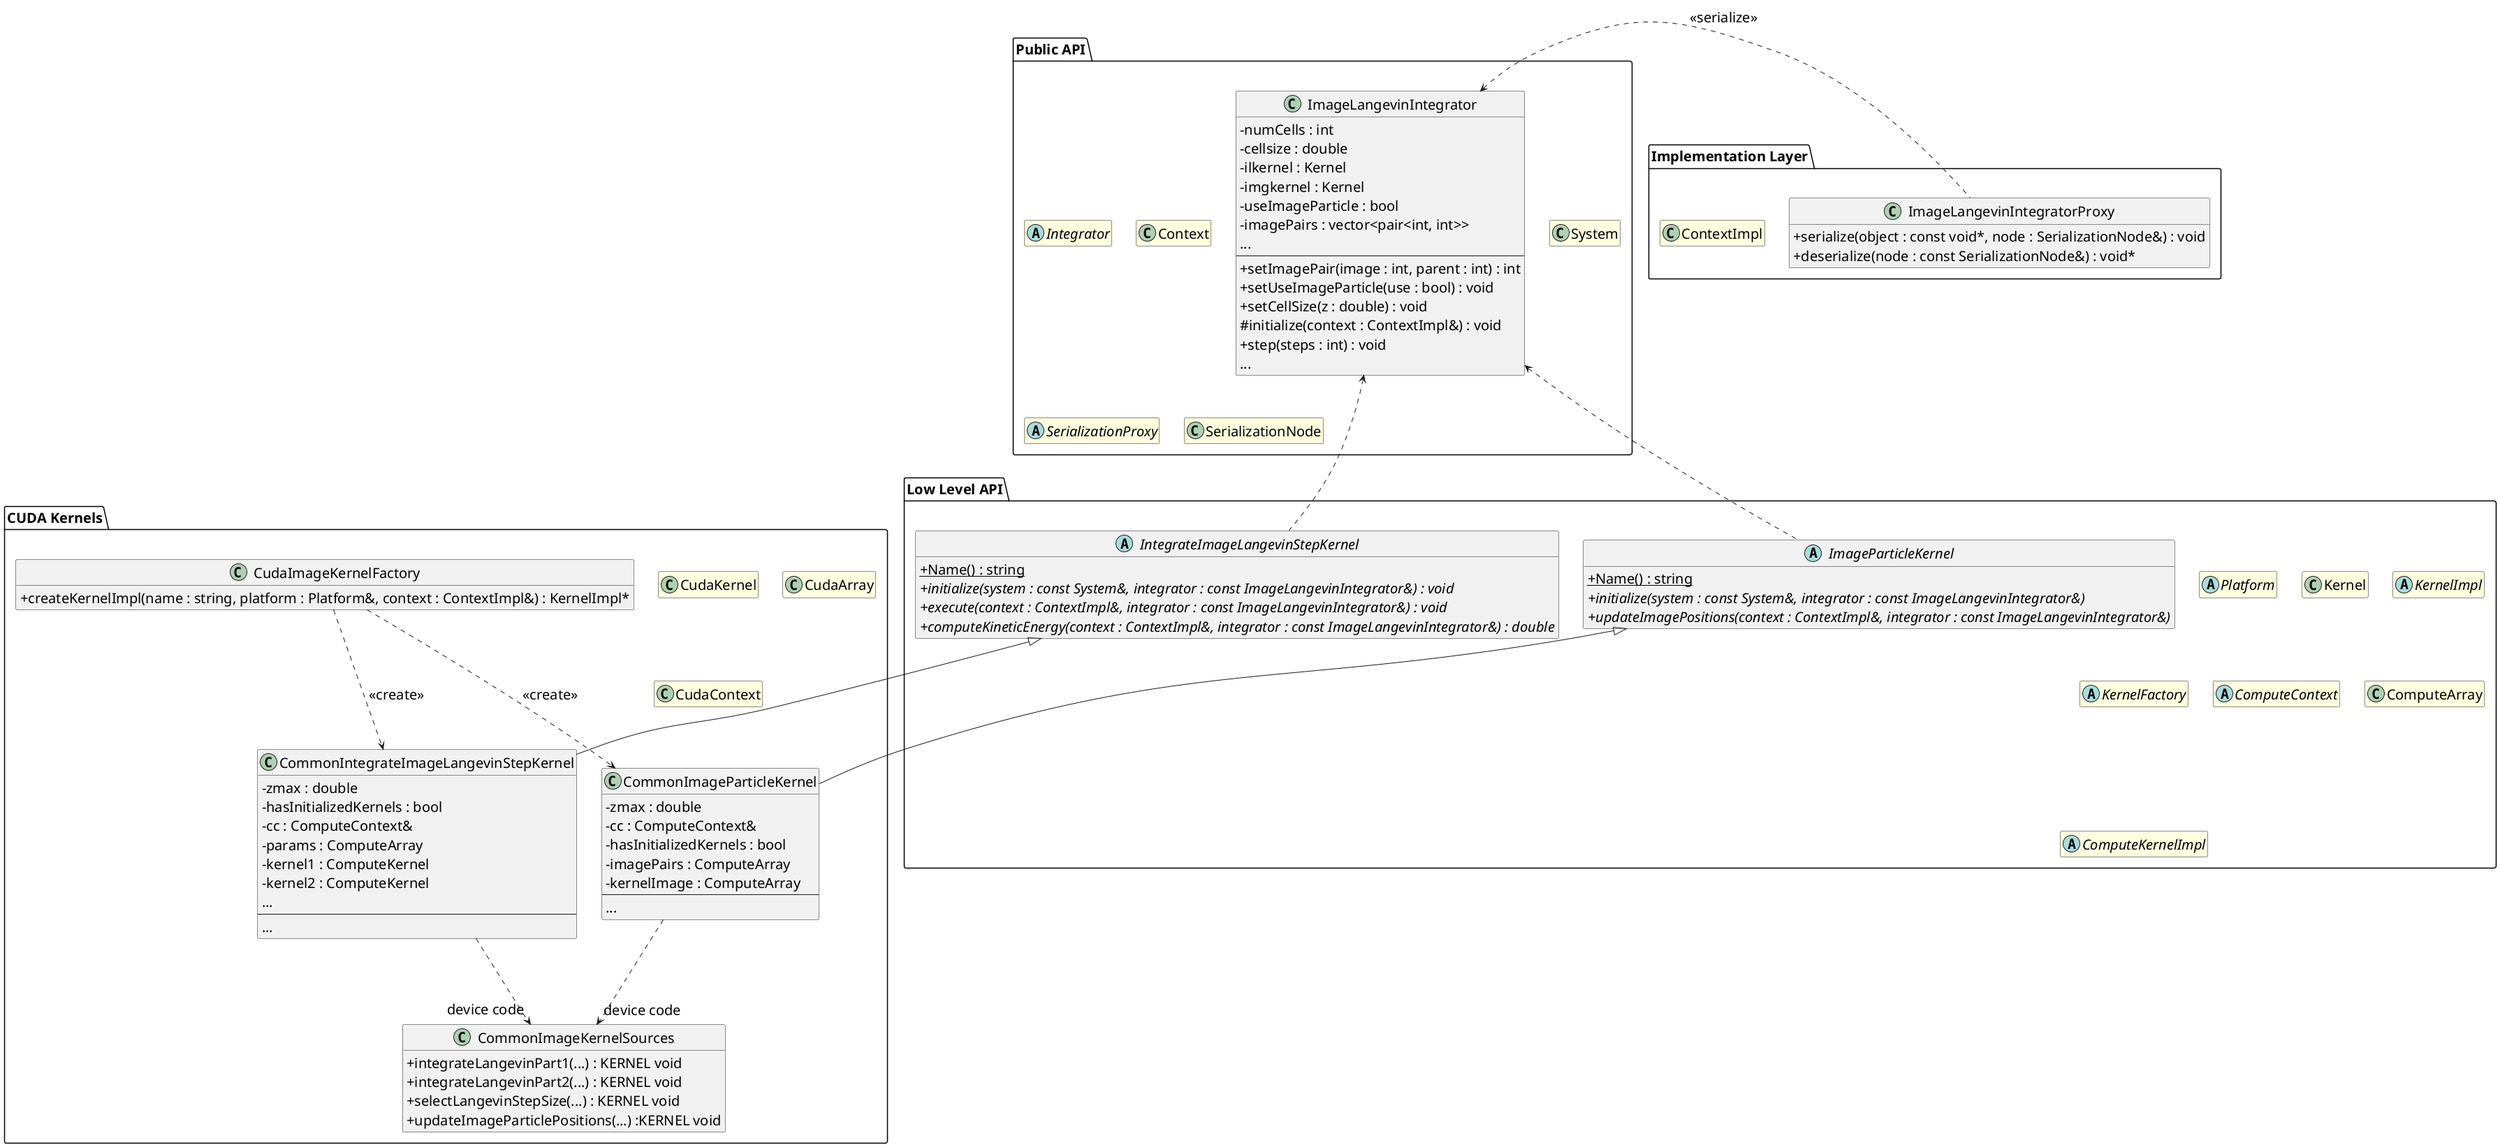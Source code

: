 @startuml

skinparam ClassAttributeIconSize 0
skinparam defaultFontSize 20
skinparam noteFontSize 40
hide empty fields
hide empty methods
/'
component "compA" as compA {
}
note left of compA #LightBlue
    This UML omits the relationships between classes in the OpenMM source code.

    The classes with the yellow background belongs to the OpenMM source code.
end note

hide compA
'/

/'
Integrator --> ContextImpl : friend

Kernel <-- ImageLangevinIntegrator
ContextImpl <... ImageLangevinIntegrator
Platform <-- KernelImpl
Platform ...> ContextImpl : <<friend>>
Platform *--> KernelFactory
'/
package "Public API" {
    'Integrator <|-- ImageLangevinIntegrator
    'Context <... ImageLangevinIntegrator
    abstract class Integrator #back:LightYellow {
    }
    class Context #back:LightYellow {
    }
    class System #back:LightYellow {
    }
    abstract class SerializationProxy #back:LightYellow
    class SerializationNode #back:LightYellow

    class ImageLangevinIntegrator{
        - numCells : int
        - cellsize : double
        - ilkernel : Kernel
        - imgkernel : Kernel
        - useImageParticle : bool
        - imagePairs : vector<pair<int, int>>
        ...
        --
        + setImagePair(image : int, parent : int) : int
        + setUseImageParticle(use : bool) : void
        + setCellSize(z : double) : void
        # initialize(context : ContextImpl&) : void
        + step(steps : int) : void
        ...
    }
}

package "Implementation Layer" {
    class ContextImpl #back:LightYellow
    'SerializationProxy <|-- ImageLangevinIntegratorProxy
    'SerializationNode <... ImageLangevinIntegratorProxy
    ImageLangevinIntegrator <..right. ImageLangevinIntegratorProxy : <<serialize>>
    class ImageLangevinIntegratorProxy{
        + serialize(object : const void*, node : SerializationNode&) : void
        + deserialize(node : const SerializationNode&) : void*
    }
}

package "Low Level API" {


    'System <... IntegrateImageLangevinStepKernel
    'Platform <... IntegrateImageLangevinStepKernel
    'ContextImpl <..down. IntegrateImageLangevinStepKernel
    'KernelImpl <|-- IntegrateImageLangevinStepKernel
    ImageLangevinIntegrator <..right. IntegrateImageLangevinStepKernel
    abstract class IntegrateImageLangevinStepKernel{
        {static} + Name() : string
        {abstract} + initialize(system : const System&, integrator : const ImageLangevinIntegrator&) : void
        {abstract} + execute(context : ContextImpl&, integrator : const ImageLangevinIntegrator&) : void
        {abstract} + computeKineticEnergy(context : ContextImpl&, integrator : const ImageLangevinIntegrator&) : double
    }
    abstract class Platform #back:LightYellow
    class Kernel #back:LightYellow
    abstract class KernelImpl #back:LightYellow
    abstract class KernelFactory #back:LightYellow
    abstract class ComputeContext #back:LightYellow
    'abstract class ArrayInterface #back:LightYellow
    class ComputeArray #back:LightYellow
    abstract class ComputeKernelImpl #back:LightYellow

    'System <... ImageParticleKernel
    'Platform <... ImageParticleKernel
    'ContextImpl <... ImageParticleKernel
    'KernelImpl <|-- ImageParticleKernel
    ImageLangevinIntegrator <..down. ImageParticleKernel
    
    abstract class ImageParticleKernel{
        {static} + Name() : string
        {abstract} + initialize(system : const System&, integrator : const ImageLangevinIntegrator&)
        {abstract} + updateImagePositions(context : ContextImpl&, integrator : const ImageLangevinIntegrator&)
    }
}

package "CUDA Kernels" {
    class CudaKernel #back:LightYellow
    class CudaArray #back:LightYellow
    class CudaContext #back:LightYellow
    /'
    ComputeKernelImpl <|-- CudaKernel
    ComputeArray <|-- CudaArray
    ComputeContext <|-- CudaContext
    '/

    'ComputeContext <-- CommonIntegrateImageLangevinStepKernel
    'ComputeArray <-- CommonIntegrateImageLangevinStepKernel
    'ComputeKernelImpl <-- CommonIntegrateImageLangevinStepKernel : -ComputeKernel
    IntegrateImageLangevinStepKernel <|-down- CommonIntegrateImageLangevinStepKernel
    class CommonIntegrateImageLangevinStepKernel{
        - zmax : double
        - hasInitializedKernels : bool
        - cc : ComputeContext&
        - params : ComputeArray
        - kernel1 : ComputeKernel
        - kernel2 : ComputeKernel
        ...
        --
        ...
    }
    'ComputeContext <-- CommonImageParticleKernel
    'ComputeArray <-- CommonImageParticleKernel
    'ComputeKernelImpl <-- CommonImageParticleKernel : -ComputeKernel
    ImageParticleKernel <|-- CommonImageParticleKernel
    class CommonImageParticleKernel{
        - zmax : double
        - cc : ComputeContext&
        - hasInitializedKernels : bool
        - imagePairs : ComputeArray
        - kernelImage : ComputeArray
        --
        ...
    }

    CommonImageKernelSources "device code"<..up. CommonIntegrateImageLangevinStepKernel
    CommonImageKernelSources "device code"<..up. CommonImageParticleKernel 
    class CommonImageKernelSources {
        + integrateLangevinPart1(...) : KERNEL void
        + integrateLangevinPart2(...) : KERNEL void
        + selectLangevinStepSize(...) : KERNEL void
        + updateImageParticlePositions(...) :KERNEL void
    }

    'Platform <... CudaImageKernelFactory
    'ContextImpl <... CudaImageKernelFactory
    'KernelFactory <|-- CudaImageKernelFactory
    CudaImageKernelFactory ...> CommonIntegrateImageLangevinStepKernel : <<create>>
    CudaImageKernelFactory ...> CommonImageParticleKernel : <<create>>
    class CudaImageKernelFactory{
        + createKernelImpl(name : string, platform : Platform&, context : ContextImpl&) : KernelImpl*
    }
}


' note top of ImageLangevinIntegrator : Export

/'
Kernel -left-> KernelImpl
Kernel <... KernelImpl : <<friend>>
System <-- ContextImpl
ContextImpl --> Kernel
'/



@enduml